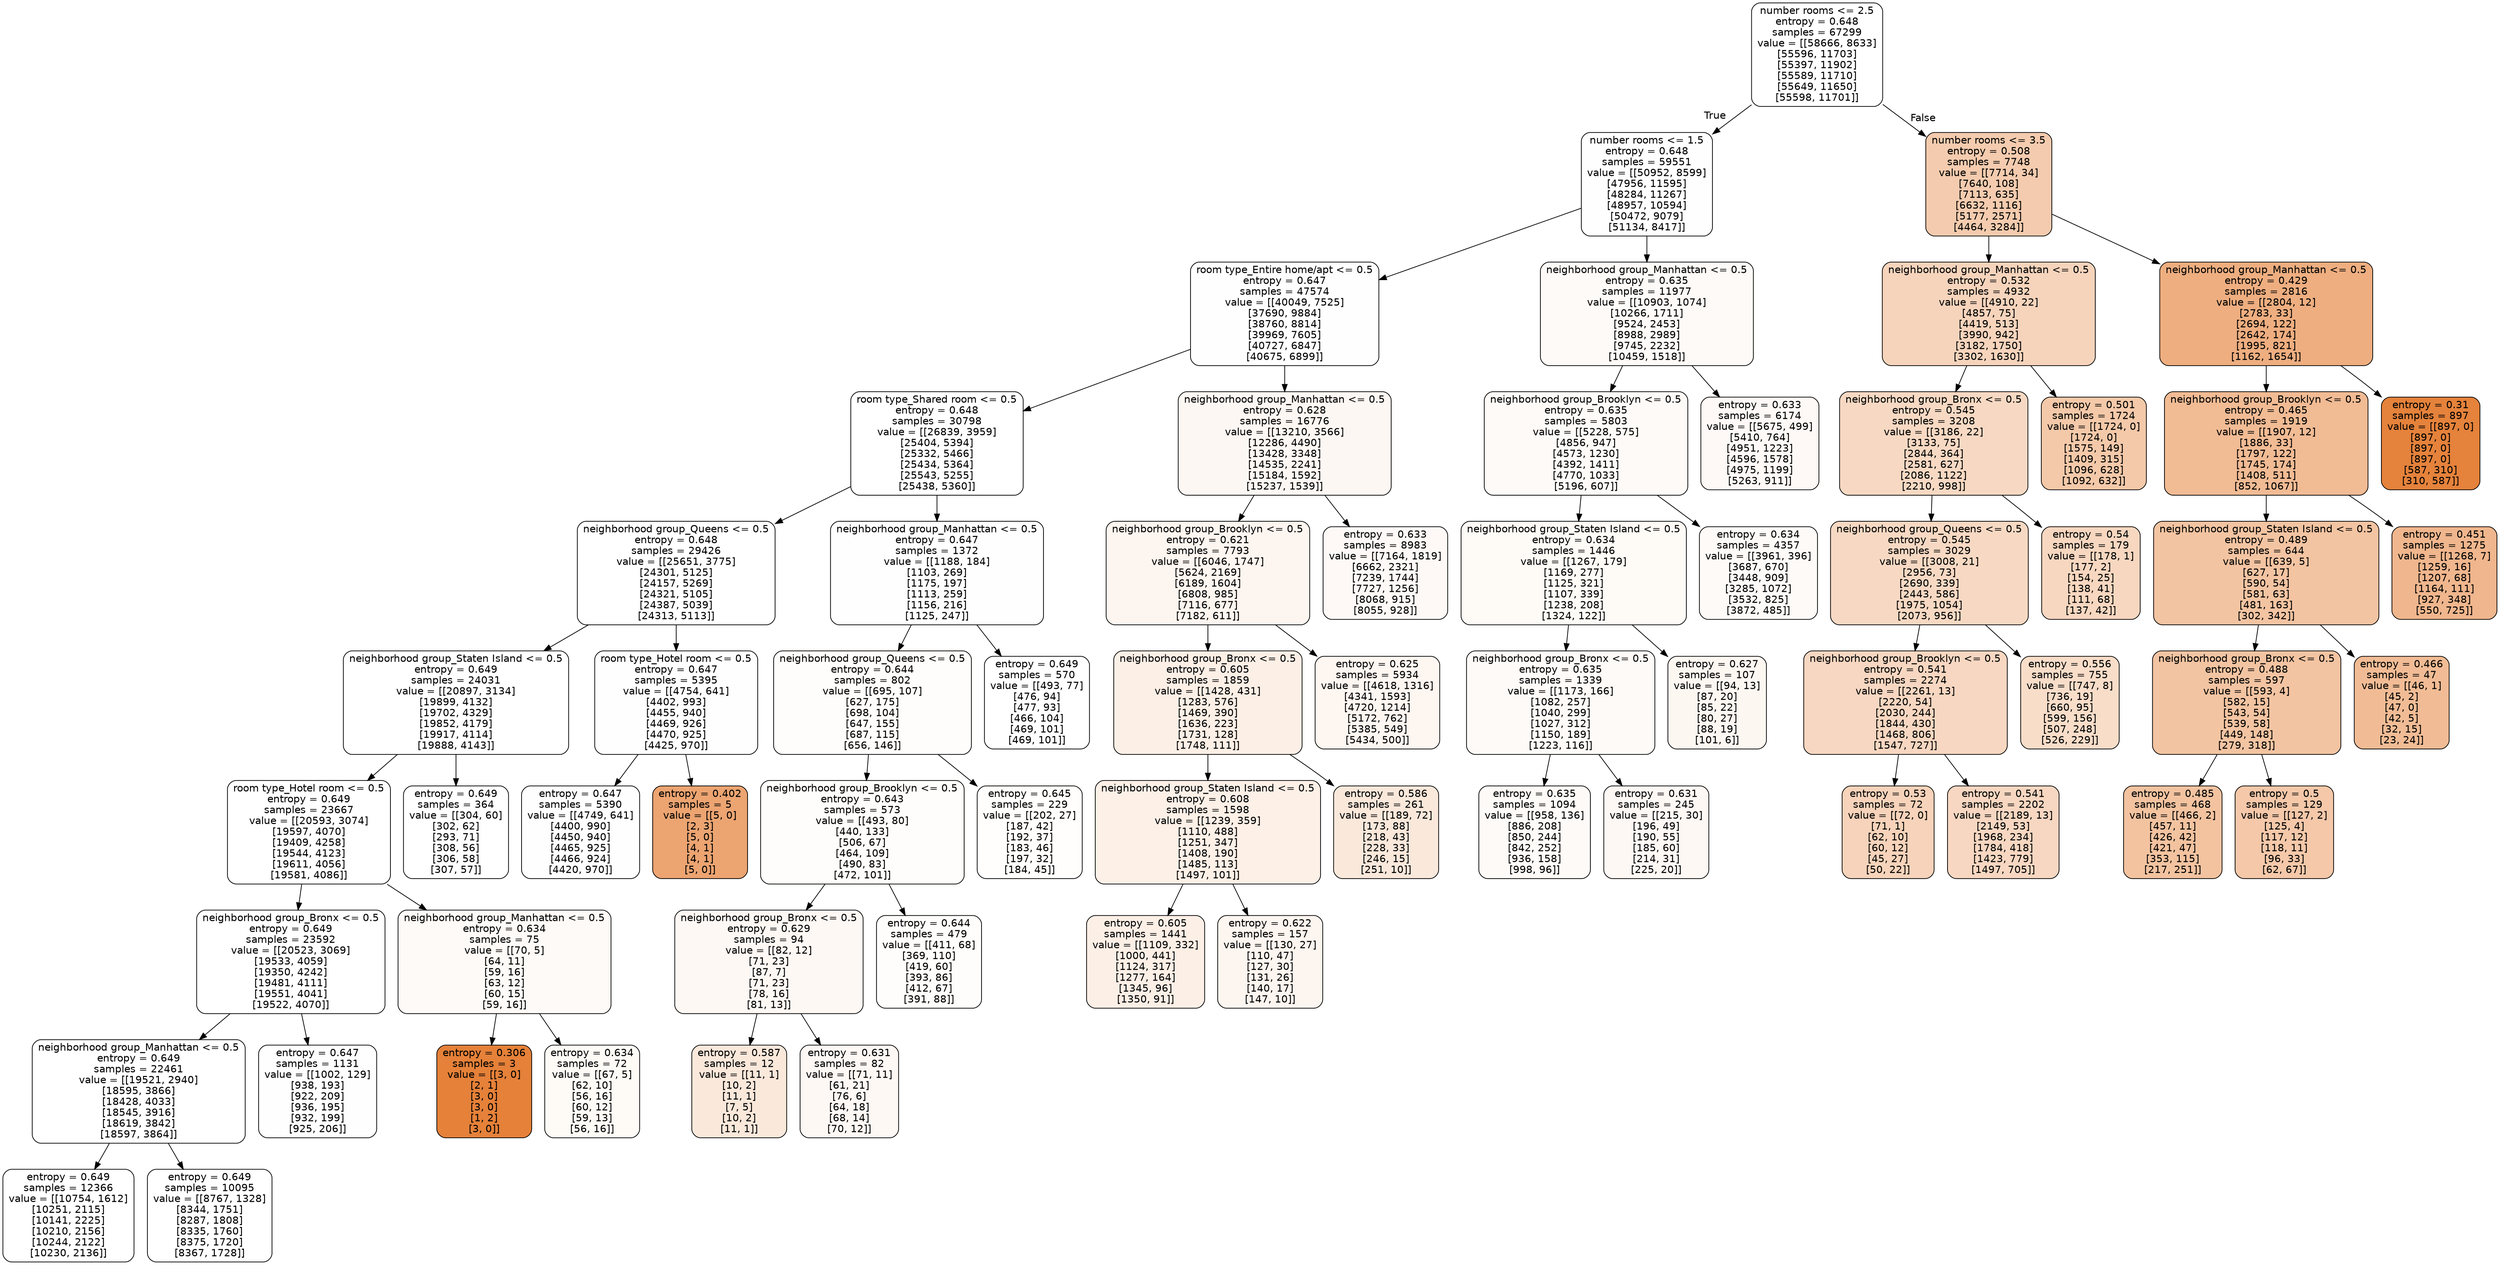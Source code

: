 digraph Tree {
node [shape=box, style="filled, rounded", color="black", fontname="helvetica"] ;
edge [fontname="helvetica"] ;
0 [label="number rooms <= 2.5\nentropy = 0.648\nsamples = 67299\nvalue = [[58666, 8633]\n[55596, 11703]\n[55397, 11902]\n[55589, 11710]\n[55649, 11650]\n[55598, 11701]]", fillcolor="#ffffff"] ;
1 [label="number rooms <= 1.5\nentropy = 0.648\nsamples = 59551\nvalue = [[50952, 8599]\n[47956, 11595]\n[48284, 11267]\n[48957, 10594]\n[50472, 9079]\n[51134, 8417]]", fillcolor="#fffefe"] ;
0 -> 1 [labeldistance=2.5, labelangle=45, headlabel="True"] ;
2 [label="room type_Entire home/apt <= 0.5\nentropy = 0.647\nsamples = 47574\nvalue = [[40049, 7525]\n[37690, 9884]\n[38760, 8814]\n[39969, 7605]\n[40727, 6847]\n[40675, 6899]]", fillcolor="#fffefe"] ;
1 -> 2 ;
3 [label="room type_Shared room <= 0.5\nentropy = 0.648\nsamples = 30798\nvalue = [[26839, 3959]\n[25404, 5394]\n[25332, 5466]\n[25434, 5364]\n[25543, 5255]\n[25438, 5360]]", fillcolor="#ffffff"] ;
2 -> 3 ;
4 [label="neighborhood group_Queens <= 0.5\nentropy = 0.648\nsamples = 29426\nvalue = [[25651, 3775]\n[24301, 5125]\n[24157, 5269]\n[24321, 5105]\n[24387, 5039]\n[24313, 5113]]", fillcolor="#ffffff"] ;
3 -> 4 ;
5 [label="neighborhood group_Staten Island <= 0.5\nentropy = 0.649\nsamples = 24031\nvalue = [[20897, 3134]\n[19899, 4132]\n[19702, 4329]\n[19852, 4179]\n[19917, 4114]\n[19888, 4143]]", fillcolor="#ffffff"] ;
4 -> 5 ;
6 [label="room type_Hotel room <= 0.5\nentropy = 0.649\nsamples = 23667\nvalue = [[20593, 3074]\n[19597, 4070]\n[19409, 4258]\n[19544, 4123]\n[19611, 4056]\n[19581, 4086]]", fillcolor="#ffffff"] ;
5 -> 6 ;
7 [label="neighborhood group_Bronx <= 0.5\nentropy = 0.649\nsamples = 23592\nvalue = [[20523, 3069]\n[19533, 4059]\n[19350, 4242]\n[19481, 4111]\n[19551, 4041]\n[19522, 4070]]", fillcolor="#ffffff"] ;
6 -> 7 ;
8 [label="neighborhood group_Manhattan <= 0.5\nentropy = 0.649\nsamples = 22461\nvalue = [[19521, 2940]\n[18595, 3866]\n[18428, 4033]\n[18545, 3916]\n[18619, 3842]\n[18597, 3864]]", fillcolor="#ffffff"] ;
7 -> 8 ;
9 [label="entropy = 0.649\nsamples = 12366\nvalue = [[10754, 1612]\n[10251, 2115]\n[10141, 2225]\n[10210, 2156]\n[10244, 2122]\n[10230, 2136]]", fillcolor="#ffffff"] ;
8 -> 9 ;
10 [label="entropy = 0.649\nsamples = 10095\nvalue = [[8767, 1328]\n[8344, 1751]\n[8287, 1808]\n[8335, 1760]\n[8375, 1720]\n[8367, 1728]]", fillcolor="#ffffff"] ;
8 -> 10 ;
11 [label="entropy = 0.647\nsamples = 1131\nvalue = [[1002, 129]\n[938, 193]\n[922, 209]\n[936, 195]\n[932, 199]\n[925, 206]]", fillcolor="#fffefe"] ;
7 -> 11 ;
12 [label="neighborhood group_Manhattan <= 0.5\nentropy = 0.634\nsamples = 75\nvalue = [[70, 5]\n[64, 11]\n[59, 16]\n[63, 12]\n[60, 15]\n[59, 16]]", fillcolor="#fefaf7"] ;
6 -> 12 ;
13 [label="entropy = 0.306\nsamples = 3\nvalue = [[3, 0]\n[2, 1]\n[3, 0]\n[3, 0]\n[1, 2]\n[3, 0]]", fillcolor="#e58139"] ;
12 -> 13 ;
14 [label="entropy = 0.634\nsamples = 72\nvalue = [[67, 5]\n[62, 10]\n[56, 16]\n[60, 12]\n[59, 13]\n[56, 16]]", fillcolor="#fefaf6"] ;
12 -> 14 ;
15 [label="entropy = 0.649\nsamples = 364\nvalue = [[304, 60]\n[302, 62]\n[293, 71]\n[308, 56]\n[306, 58]\n[307, 57]]", fillcolor="#ffffff"] ;
5 -> 15 ;
16 [label="room type_Hotel room <= 0.5\nentropy = 0.647\nsamples = 5395\nvalue = [[4754, 641]\n[4402, 993]\n[4455, 940]\n[4469, 926]\n[4470, 925]\n[4425, 970]]", fillcolor="#fffefe"] ;
4 -> 16 ;
17 [label="entropy = 0.647\nsamples = 5390\nvalue = [[4749, 641]\n[4400, 990]\n[4450, 940]\n[4465, 925]\n[4466, 924]\n[4420, 970]]", fillcolor="#fffefe"] ;
16 -> 17 ;
18 [label="entropy = 0.402\nsamples = 5\nvalue = [[5, 0]\n[2, 3]\n[5, 0]\n[4, 1]\n[4, 1]\n[5, 0]]", fillcolor="#eca471"] ;
16 -> 18 ;
19 [label="neighborhood group_Manhattan <= 0.5\nentropy = 0.647\nsamples = 1372\nvalue = [[1188, 184]\n[1103, 269]\n[1175, 197]\n[1113, 259]\n[1156, 216]\n[1125, 247]]", fillcolor="#fffefe"] ;
3 -> 19 ;
20 [label="neighborhood group_Queens <= 0.5\nentropy = 0.644\nsamples = 802\nvalue = [[695, 107]\n[627, 175]\n[698, 104]\n[647, 155]\n[687, 115]\n[656, 146]]", fillcolor="#fffdfc"] ;
19 -> 20 ;
21 [label="neighborhood group_Brooklyn <= 0.5\nentropy = 0.643\nsamples = 573\nvalue = [[493, 80]\n[440, 133]\n[506, 67]\n[464, 109]\n[490, 83]\n[472, 101]]", fillcolor="#fffdfb"] ;
20 -> 21 ;
22 [label="neighborhood group_Bronx <= 0.5\nentropy = 0.629\nsamples = 94\nvalue = [[82, 12]\n[71, 23]\n[87, 7]\n[71, 23]\n[78, 16]\n[81, 13]]", fillcolor="#fef8f4"] ;
21 -> 22 ;
23 [label="entropy = 0.587\nsamples = 12\nvalue = [[11, 1]\n[10, 2]\n[11, 1]\n[7, 5]\n[10, 2]\n[11, 1]]", fillcolor="#fae8db"] ;
22 -> 23 ;
24 [label="entropy = 0.631\nsamples = 82\nvalue = [[71, 11]\n[61, 21]\n[76, 6]\n[64, 18]\n[68, 14]\n[70, 12]]", fillcolor="#fef8f5"] ;
22 -> 24 ;
25 [label="entropy = 0.644\nsamples = 479\nvalue = [[411, 68]\n[369, 110]\n[419, 60]\n[393, 86]\n[412, 67]\n[391, 88]]", fillcolor="#fffdfc"] ;
21 -> 25 ;
26 [label="entropy = 0.645\nsamples = 229\nvalue = [[202, 27]\n[187, 42]\n[192, 37]\n[183, 46]\n[197, 32]\n[184, 45]]", fillcolor="#fffefd"] ;
20 -> 26 ;
27 [label="entropy = 0.649\nsamples = 570\nvalue = [[493, 77]\n[476, 94]\n[477, 93]\n[466, 104]\n[469, 101]\n[469, 101]]", fillcolor="#ffffff"] ;
19 -> 27 ;
28 [label="neighborhood group_Manhattan <= 0.5\nentropy = 0.628\nsamples = 16776\nvalue = [[13210, 3566]\n[12286, 4490]\n[13428, 3348]\n[14535, 2241]\n[15184, 1592]\n[15237, 1539]]", fillcolor="#fdf7f3"] ;
2 -> 28 ;
29 [label="neighborhood group_Brooklyn <= 0.5\nentropy = 0.621\nsamples = 7793\nvalue = [[6046, 1747]\n[5624, 2169]\n[6189, 1604]\n[6808, 985]\n[7116, 677]\n[7182, 611]]", fillcolor="#fdf5ef"] ;
28 -> 29 ;
30 [label="neighborhood group_Bronx <= 0.5\nentropy = 0.605\nsamples = 1859\nvalue = [[1428, 431]\n[1283, 576]\n[1469, 390]\n[1636, 223]\n[1731, 128]\n[1748, 111]]", fillcolor="#fcefe6"] ;
29 -> 30 ;
31 [label="neighborhood group_Staten Island <= 0.5\nentropy = 0.608\nsamples = 1598\nvalue = [[1239, 359]\n[1110, 488]\n[1251, 347]\n[1408, 190]\n[1485, 113]\n[1497, 101]]", fillcolor="#fcf0e7"] ;
30 -> 31 ;
32 [label="entropy = 0.605\nsamples = 1441\nvalue = [[1109, 332]\n[1000, 441]\n[1124, 317]\n[1277, 164]\n[1345, 96]\n[1350, 91]]", fillcolor="#fcefe6"] ;
31 -> 32 ;
33 [label="entropy = 0.622\nsamples = 157\nvalue = [[130, 27]\n[110, 47]\n[127, 30]\n[131, 26]\n[140, 17]\n[147, 10]]", fillcolor="#fdf5ef"] ;
31 -> 33 ;
34 [label="entropy = 0.586\nsamples = 261\nvalue = [[189, 72]\n[173, 88]\n[218, 43]\n[228, 33]\n[246, 15]\n[251, 10]]", fillcolor="#fae8db"] ;
30 -> 34 ;
35 [label="entropy = 0.625\nsamples = 5934\nvalue = [[4618, 1316]\n[4341, 1593]\n[4720, 1214]\n[5172, 762]\n[5385, 549]\n[5434, 500]]", fillcolor="#fdf6f1"] ;
29 -> 35 ;
36 [label="entropy = 0.633\nsamples = 8983\nvalue = [[7164, 1819]\n[6662, 2321]\n[7239, 1744]\n[7727, 1256]\n[8068, 915]\n[8055, 928]]", fillcolor="#fef9f6"] ;
28 -> 36 ;
37 [label="neighborhood group_Manhattan <= 0.5\nentropy = 0.635\nsamples = 11977\nvalue = [[10903, 1074]\n[10266, 1711]\n[9524, 2453]\n[8988, 2989]\n[9745, 2232]\n[10459, 1518]]", fillcolor="#fefaf7"] ;
1 -> 37 ;
38 [label="neighborhood group_Brooklyn <= 0.5\nentropy = 0.635\nsamples = 5803\nvalue = [[5228, 575]\n[4856, 947]\n[4573, 1230]\n[4392, 1411]\n[4770, 1033]\n[5196, 607]]", fillcolor="#fefaf7"] ;
37 -> 38 ;
39 [label="neighborhood group_Staten Island <= 0.5\nentropy = 0.634\nsamples = 1446\nvalue = [[1267, 179]\n[1169, 277]\n[1125, 321]\n[1107, 339]\n[1238, 208]\n[1324, 122]]", fillcolor="#fefaf6"] ;
38 -> 39 ;
40 [label="neighborhood group_Bronx <= 0.5\nentropy = 0.635\nsamples = 1339\nvalue = [[1173, 166]\n[1082, 257]\n[1040, 299]\n[1027, 312]\n[1150, 189]\n[1223, 116]]", fillcolor="#fefaf7"] ;
39 -> 40 ;
41 [label="entropy = 0.635\nsamples = 1094\nvalue = [[958, 136]\n[886, 208]\n[850, 244]\n[842, 252]\n[936, 158]\n[998, 96]]", fillcolor="#fefaf7"] ;
40 -> 41 ;
42 [label="entropy = 0.631\nsamples = 245\nvalue = [[215, 30]\n[196, 49]\n[190, 55]\n[185, 60]\n[214, 31]\n[225, 20]]", fillcolor="#fef8f5"] ;
40 -> 42 ;
43 [label="entropy = 0.627\nsamples = 107\nvalue = [[94, 13]\n[87, 20]\n[85, 22]\n[80, 27]\n[88, 19]\n[101, 6]]", fillcolor="#fdf7f2"] ;
39 -> 43 ;
44 [label="entropy = 0.634\nsamples = 4357\nvalue = [[3961, 396]\n[3687, 670]\n[3448, 909]\n[3285, 1072]\n[3532, 825]\n[3872, 485]]", fillcolor="#fefaf7"] ;
38 -> 44 ;
45 [label="entropy = 0.633\nsamples = 6174\nvalue = [[5675, 499]\n[5410, 764]\n[4951, 1223]\n[4596, 1578]\n[4975, 1199]\n[5263, 911]]", fillcolor="#fef9f6"] ;
37 -> 45 ;
46 [label="number rooms <= 3.5\nentropy = 0.508\nsamples = 7748\nvalue = [[7714, 34]\n[7640, 108]\n[7113, 635]\n[6632, 1116]\n[5177, 2571]\n[4464, 3284]]", fillcolor="#f4cbae"] ;
0 -> 46 [labeldistance=2.5, labelangle=-45, headlabel="False"] ;
47 [label="neighborhood group_Manhattan <= 0.5\nentropy = 0.532\nsamples = 4932\nvalue = [[4910, 22]\n[4857, 75]\n[4419, 513]\n[3990, 942]\n[3182, 1750]\n[3302, 1630]]", fillcolor="#f6d4bc"] ;
46 -> 47 ;
48 [label="neighborhood group_Bronx <= 0.5\nentropy = 0.545\nsamples = 3208\nvalue = [[3186, 22]\n[3133, 75]\n[2844, 364]\n[2581, 627]\n[2086, 1122]\n[2210, 998]]", fillcolor="#f7d9c3"] ;
47 -> 48 ;
49 [label="neighborhood group_Queens <= 0.5\nentropy = 0.545\nsamples = 3029\nvalue = [[3008, 21]\n[2956, 73]\n[2690, 339]\n[2443, 586]\n[1975, 1054]\n[2073, 956]]", fillcolor="#f7d9c3"] ;
48 -> 49 ;
50 [label="neighborhood group_Brooklyn <= 0.5\nentropy = 0.541\nsamples = 2274\nvalue = [[2261, 13]\n[2220, 54]\n[2030, 244]\n[1844, 430]\n[1468, 806]\n[1547, 727]]", fillcolor="#f7d7c1"] ;
49 -> 50 ;
51 [label="entropy = 0.53\nsamples = 72\nvalue = [[72, 0]\n[71, 1]\n[62, 10]\n[60, 12]\n[45, 27]\n[50, 22]]", fillcolor="#f6d3ba"] ;
50 -> 51 ;
52 [label="entropy = 0.541\nsamples = 2202\nvalue = [[2189, 13]\n[2149, 53]\n[1968, 234]\n[1784, 418]\n[1423, 779]\n[1497, 705]]", fillcolor="#f7d7c1"] ;
50 -> 52 ;
53 [label="entropy = 0.556\nsamples = 755\nvalue = [[747, 8]\n[736, 19]\n[660, 95]\n[599, 156]\n[507, 248]\n[526, 229]]", fillcolor="#f8ddc9"] ;
49 -> 53 ;
54 [label="entropy = 0.54\nsamples = 179\nvalue = [[178, 1]\n[177, 2]\n[154, 25]\n[138, 41]\n[111, 68]\n[137, 42]]", fillcolor="#f7d7c0"] ;
48 -> 54 ;
55 [label="entropy = 0.501\nsamples = 1724\nvalue = [[1724, 0]\n[1724, 0]\n[1575, 149]\n[1409, 315]\n[1096, 628]\n[1092, 632]]", fillcolor="#f4c9a9"] ;
47 -> 55 ;
56 [label="neighborhood group_Manhattan <= 0.5\nentropy = 0.429\nsamples = 2816\nvalue = [[2804, 12]\n[2783, 33]\n[2694, 122]\n[2642, 174]\n[1995, 821]\n[1162, 1654]]", fillcolor="#eeae80"] ;
46 -> 56 ;
57 [label="neighborhood group_Brooklyn <= 0.5\nentropy = 0.465\nsamples = 1919\nvalue = [[1907, 12]\n[1886, 33]\n[1797, 122]\n[1745, 174]\n[1408, 511]\n[852, 1067]]", fillcolor="#f1bb94"] ;
56 -> 57 ;
58 [label="neighborhood group_Staten Island <= 0.5\nentropy = 0.489\nsamples = 644\nvalue = [[639, 5]\n[627, 17]\n[590, 54]\n[581, 63]\n[481, 163]\n[302, 342]]", fillcolor="#f3c4a2"] ;
57 -> 58 ;
59 [label="neighborhood group_Bronx <= 0.5\nentropy = 0.488\nsamples = 597\nvalue = [[593, 4]\n[582, 15]\n[543, 54]\n[539, 58]\n[449, 148]\n[279, 318]]", fillcolor="#f3c4a2"] ;
58 -> 59 ;
60 [label="entropy = 0.485\nsamples = 468\nvalue = [[466, 2]\n[457, 11]\n[426, 42]\n[421, 47]\n[353, 115]\n[217, 251]]", fillcolor="#f3c3a0"] ;
59 -> 60 ;
61 [label="entropy = 0.5\nsamples = 129\nvalue = [[127, 2]\n[125, 4]\n[117, 12]\n[118, 11]\n[96, 33]\n[62, 67]]", fillcolor="#f4c8a9"] ;
59 -> 61 ;
62 [label="entropy = 0.466\nsamples = 47\nvalue = [[46, 1]\n[45, 2]\n[47, 0]\n[42, 5]\n[32, 15]\n[23, 24]]", fillcolor="#f1bc95"] ;
58 -> 62 ;
63 [label="entropy = 0.451\nsamples = 1275\nvalue = [[1268, 7]\n[1259, 16]\n[1207, 68]\n[1164, 111]\n[927, 348]\n[550, 725]]", fillcolor="#f0b68d"] ;
57 -> 63 ;
64 [label="entropy = 0.31\nsamples = 897\nvalue = [[897, 0]\n[897, 0]\n[897, 0]\n[897, 0]\n[587, 310]\n[310, 587]]", fillcolor="#e5823b"] ;
56 -> 64 ;
}